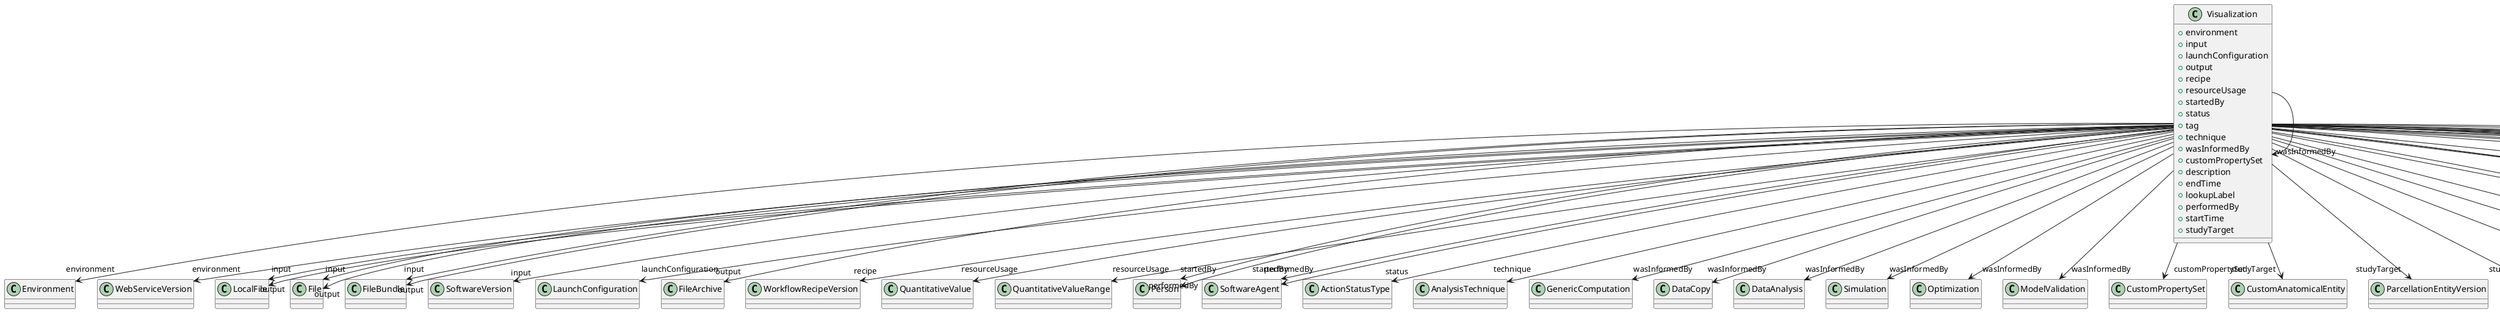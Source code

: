 @startuml
class Visualization {
+environment
+input
+launchConfiguration
+output
+recipe
+resourceUsage
+startedBy
+status
+tag
+technique
+wasInformedBy
+customPropertySet
+description
+endTime
+lookupLabel
+performedBy
+startTime
+studyTarget

}
Visualization -d-> "environment" Environment
Visualization -d-> "environment" WebServiceVersion
Visualization -d-> "input" LocalFile
Visualization -d-> "input" File
Visualization -d-> "input" FileBundle
Visualization -d-> "input" SoftwareVersion
Visualization -d-> "launchConfiguration" LaunchConfiguration
Visualization -d-> "output" LocalFile
Visualization -d-> "output" File
Visualization -d-> "output" FileArchive
Visualization -d-> "output" FileBundle
Visualization -d-> "recipe" WorkflowRecipeVersion
Visualization -d-> "resourceUsage" QuantitativeValue
Visualization -d-> "resourceUsage" QuantitativeValueRange
Visualization -d-> "startedBy" Person
Visualization -d-> "startedBy" SoftwareAgent
Visualization -d-> "status" ActionStatusType
Visualization -d-> "technique" AnalysisTechnique
Visualization -d-> "wasInformedBy" GenericComputation
Visualization -d-> "wasInformedBy" DataCopy
Visualization -d-> "wasInformedBy" DataAnalysis
Visualization -d-> "wasInformedBy" Simulation
Visualization -d-> "wasInformedBy" Optimization
Visualization -d-> "wasInformedBy" Visualization
Visualization -d-> "wasInformedBy" ModelValidation
Visualization -d-> "customPropertySet" CustomPropertySet
Visualization -d-> "performedBy" Person
Visualization -d-> "performedBy" SoftwareAgent
Visualization -d-> "studyTarget" CustomAnatomicalEntity
Visualization -d-> "studyTarget" ParcellationEntityVersion
Visualization -d-> "studyTarget" ParcellationEntity
Visualization -d-> "studyTarget" CellCultureType
Visualization -d-> "studyTarget" TermSuggestion
Visualization -d-> "studyTarget" VisualStimulusType
Visualization -d-> "studyTarget" Species
Visualization -d-> "studyTarget" OlfactoryStimulusType
Visualization -d-> "studyTarget" CellType
Visualization -d-> "studyTarget" Handedness
Visualization -d-> "studyTarget" OrganismSubstance
Visualization -d-> "studyTarget" GeneticStrainType
Visualization -d-> "studyTarget" Organ
Visualization -d-> "studyTarget" Disease
Visualization -d-> "studyTarget" OrganismSystem
Visualization -d-> "studyTarget" BiologicalOrder
Visualization -d-> "studyTarget" UBERONParcellation
Visualization -d-> "studyTarget" BiologicalSex
Visualization -d-> "studyTarget" ElectricalStimulusType
Visualization -d-> "studyTarget" MolecularEntity
Visualization -d-> "studyTarget" GustatoryStimulusType
Visualization -d-> "studyTarget" AuditoryStimulusType
Visualization -d-> "studyTarget" TactileStimulusType
Visualization -d-> "studyTarget" SubcellularEntity
Visualization -d-> "studyTarget" OpticalStimulusType
Visualization -d-> "studyTarget" BreedingType
Visualization -d-> "studyTarget" DiseaseModel

@enduml